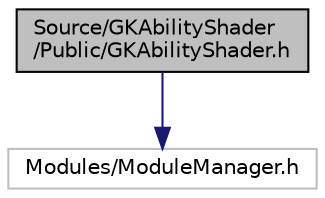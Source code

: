 digraph "Source/GKAbilityShader/Public/GKAbilityShader.h"
{
 // LATEX_PDF_SIZE
  edge [fontname="Helvetica",fontsize="10",labelfontname="Helvetica",labelfontsize="10"];
  node [fontname="Helvetica",fontsize="10",shape=record];
  Node1 [label="Source/GKAbilityShader\l/Public/GKAbilityShader.h",height=0.2,width=0.4,color="black", fillcolor="grey75", style="filled", fontcolor="black",tooltip=" "];
  Node1 -> Node2 [color="midnightblue",fontsize="10",style="solid",fontname="Helvetica"];
  Node2 [label="Modules/ModuleManager.h",height=0.2,width=0.4,color="grey75", fillcolor="white", style="filled",tooltip=" "];
}
